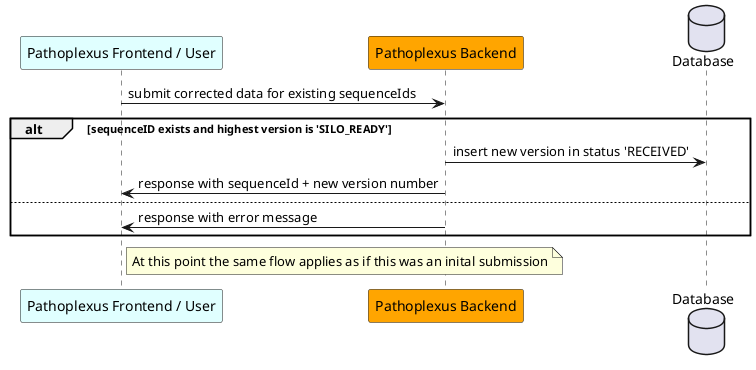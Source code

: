 @startuml
    participant "Pathoplexus Frontend / User" as frontend #LightCyan
    participant "Pathoplexus Backend" as backend #Orange
    database "Database" as DB


    frontend -> backend: submit corrected data for existing sequenceIds

    alt sequenceID exists and highest version is 'SILO_READY'
        backend -> DB: insert new version in status 'RECEIVED'
    backend -> frontend: response with sequenceId + new version number
    else
        backend -> frontend: response with error message
    end

    note right of frontend
        At this point the same flow applies as if this was an inital submission
    end note
@enduml
